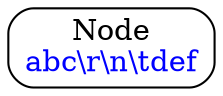 digraph Tree {
  node [shape=box style=rounded];
  node_0 [label=<Node<br/><font color="blue">abc\r\n\tdef</font>>];
}
